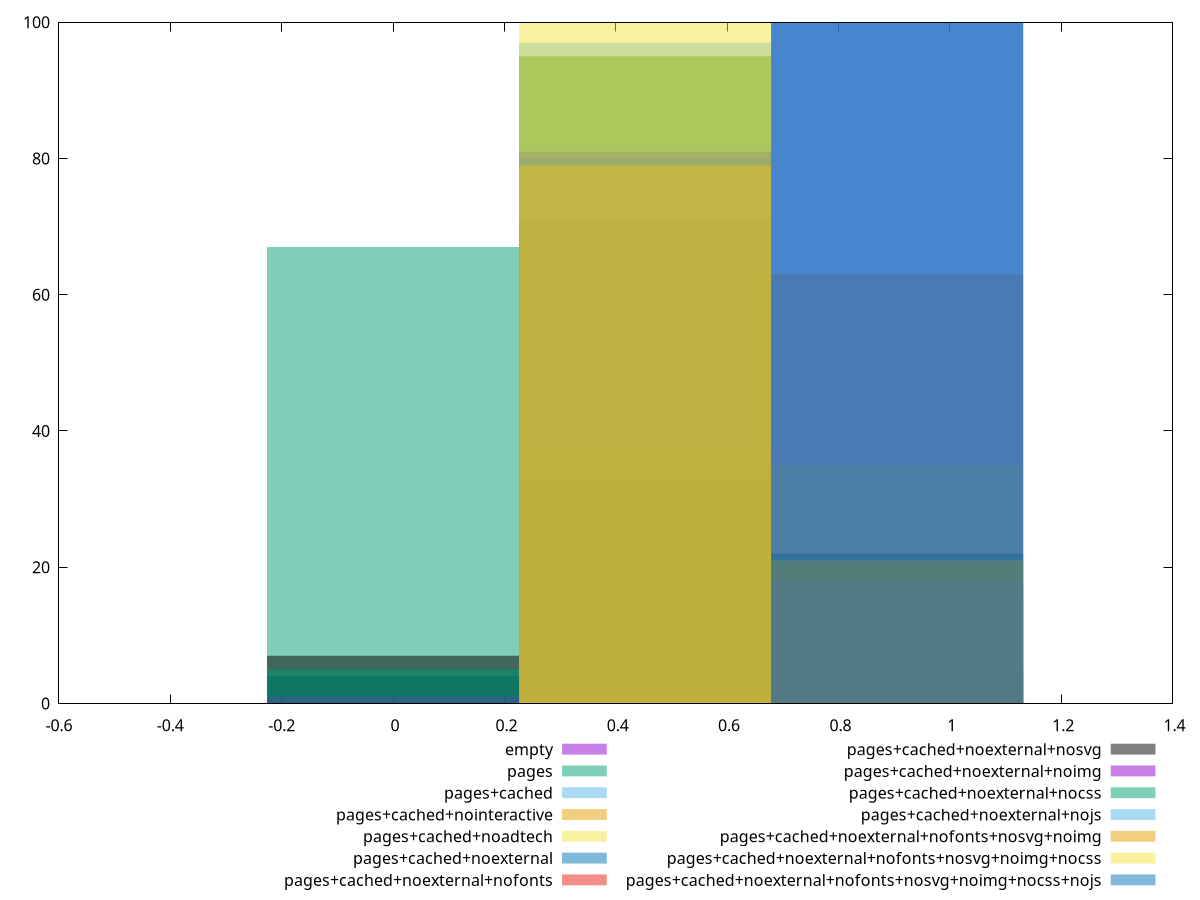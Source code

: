 reset
set terminal svg size 640, 620 enhanced background rgb 'white'
set output "report_00007_2020-12-11T15:55:29.892Z/cumulative-layout-shift/comparison/histogram/all_score.svg"

$empty <<EOF
0.9053811725271068 100
EOF

$pages <<EOF
0.4526905862635534 33
0 67
EOF

$pagesCached <<EOF
0.4526905862635534 97
0.9053811725271068 3
EOF

$pagesCachedNointeractive <<EOF
0.4526905862635534 95
0.9053811725271068 5
EOF

$pagesCachedNoadtech <<EOF
0.4526905862635534 65
0.9053811725271068 35
EOF

$pagesCachedNoexternal <<EOF
0 4
0.4526905862635534 80
0.9053811725271068 16
EOF

$pagesCachedNoexternalNofonts <<EOF
0.9053811725271068 63
0.4526905862635534 37
EOF

$pagesCachedNoexternalNosvg <<EOF
0.9053811725271068 22
0.4526905862635534 71
0 7
EOF

$pagesCachedNoexternalNoimg <<EOF
0.4526905862635534 81
0.9053811725271068 18
0 1
EOF

$pagesCachedNoexternalNocss <<EOF
0.4526905862635534 95
0 5
EOF

$pagesCachedNoexternalNojs <<EOF
0.9053811725271068 100
EOF

$pagesCachedNoexternalNofontsNosvgNoimg <<EOF
0.4526905862635534 79
0.9053811725271068 21
EOF

$pagesCachedNoexternalNofontsNosvgNoimgNocss <<EOF
0.4526905862635534 100
EOF

$pagesCachedNoexternalNofontsNosvgNoimgNocssNojs <<EOF
0.9053811725271068 100
EOF

set key outside below
set boxwidth 0.4526905862635534
set yrange [0:100]
set style fill transparent solid 0.5 noborder

plot \
  $empty title "empty" with boxes, \
  $pages title "pages" with boxes, \
  $pagesCached title "pages+cached" with boxes, \
  $pagesCachedNointeractive title "pages+cached+nointeractive" with boxes, \
  $pagesCachedNoadtech title "pages+cached+noadtech" with boxes, \
  $pagesCachedNoexternal title "pages+cached+noexternal" with boxes, \
  $pagesCachedNoexternalNofonts title "pages+cached+noexternal+nofonts" with boxes, \
  $pagesCachedNoexternalNosvg title "pages+cached+noexternal+nosvg" with boxes, \
  $pagesCachedNoexternalNoimg title "pages+cached+noexternal+noimg" with boxes, \
  $pagesCachedNoexternalNocss title "pages+cached+noexternal+nocss" with boxes, \
  $pagesCachedNoexternalNojs title "pages+cached+noexternal+nojs" with boxes, \
  $pagesCachedNoexternalNofontsNosvgNoimg title "pages+cached+noexternal+nofonts+nosvg+noimg" with boxes, \
  $pagesCachedNoexternalNofontsNosvgNoimgNocss title "pages+cached+noexternal+nofonts+nosvg+noimg+nocss" with boxes, \
  $pagesCachedNoexternalNofontsNosvgNoimgNocssNojs title "pages+cached+noexternal+nofonts+nosvg+noimg+nocss+nojs" with boxes, \


reset